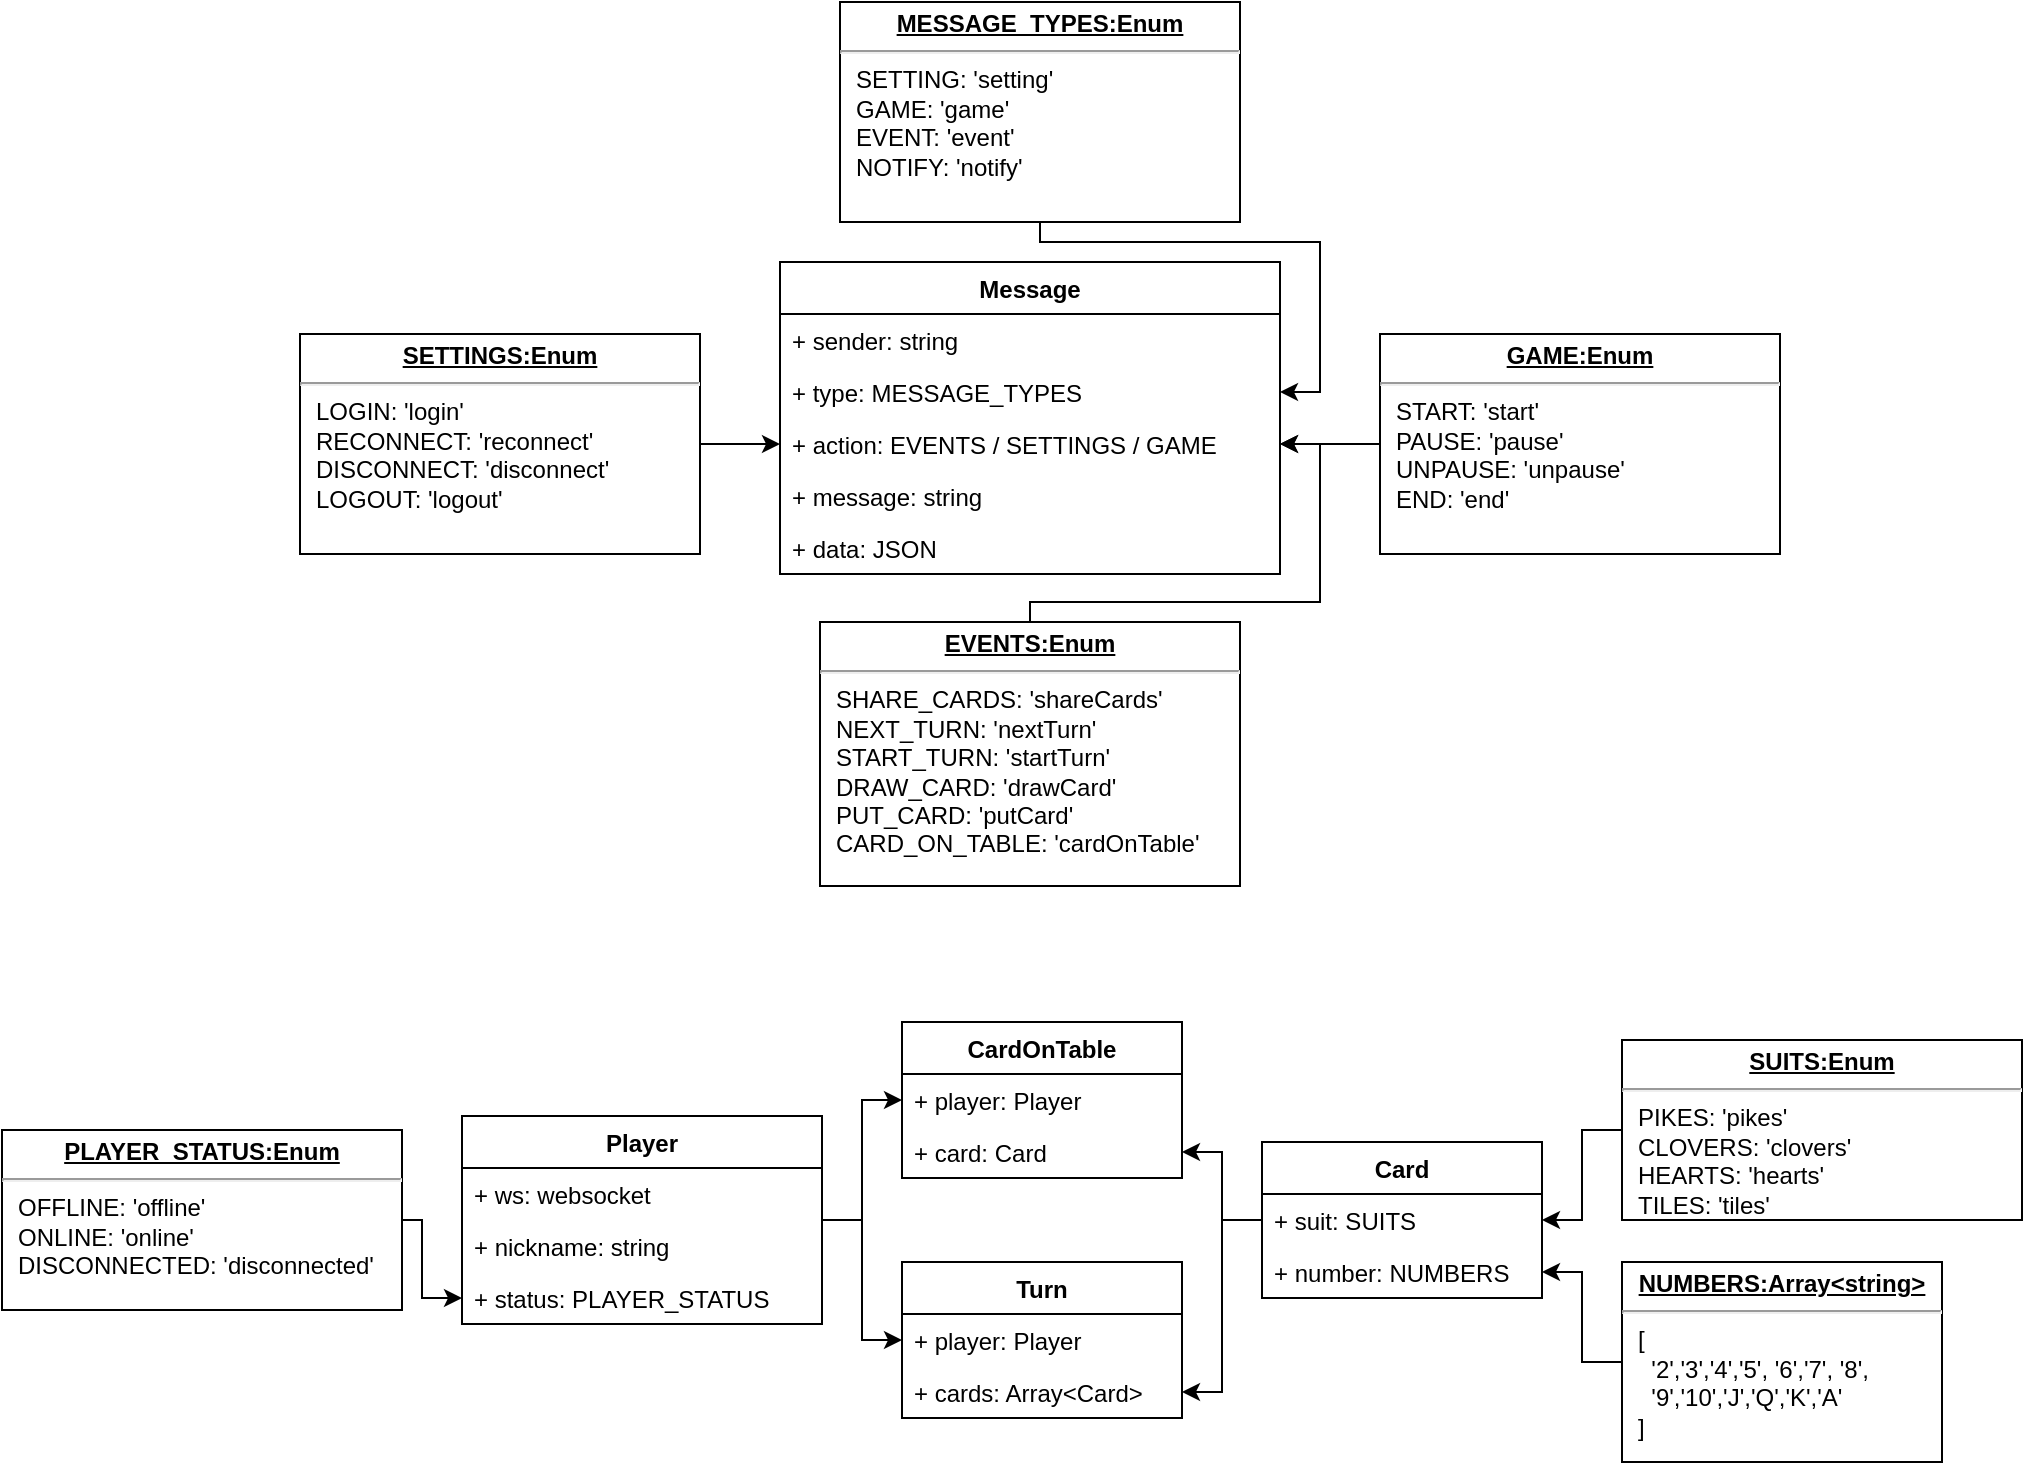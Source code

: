 <mxfile version="12.3.8" type="device" pages="1"><diagram id="axgpYNFJtFy2NadO1QL8" name="Page-1"><mxGraphModel dx="2523" dy="934" grid="1" gridSize="10" guides="1" tooltips="1" connect="1" arrows="1" fold="1" page="1" pageScale="1" pageWidth="850" pageHeight="1100" math="0" shadow="0"><root><mxCell id="0"/><mxCell id="1" parent="0"/><mxCell id="3-DKetpqNUS0GB1rAK4T-69" style="edgeStyle=orthogonalEdgeStyle;rounded=0;orthogonalLoop=1;jettySize=auto;html=1;" edge="1" parent="1" source="3-DKetpqNUS0GB1rAK4T-19" target="3-DKetpqNUS0GB1rAK4T-8"><mxGeometry relative="1" as="geometry"><Array as="points"><mxPoint x="-90" y="739"/><mxPoint x="-90" y="679"/></Array></mxGeometry></mxCell><mxCell id="3-DKetpqNUS0GB1rAK4T-70" style="edgeStyle=orthogonalEdgeStyle;rounded=0;orthogonalLoop=1;jettySize=auto;html=1;" edge="1" parent="1" source="3-DKetpqNUS0GB1rAK4T-19" target="3-DKetpqNUS0GB1rAK4T-50"><mxGeometry relative="1" as="geometry"/></mxCell><mxCell id="3-DKetpqNUS0GB1rAK4T-19" value="Player" style="swimlane;fontStyle=1;childLayout=stackLayout;horizontal=1;startSize=26;fillColor=none;horizontalStack=0;resizeParent=1;resizeParentMax=0;resizeLast=0;collapsible=1;marginBottom=0;" vertex="1" parent="1"><mxGeometry x="-290" y="687" width="180" height="104" as="geometry"/></mxCell><mxCell id="3-DKetpqNUS0GB1rAK4T-2" value="+ ws: websocket&#10;" style="text;strokeColor=none;fillColor=none;align=left;verticalAlign=top;spacingLeft=4;spacingRight=4;overflow=hidden;rotatable=0;points=[[0,0.5],[1,0.5]];portConstraint=eastwest;" vertex="1" parent="3-DKetpqNUS0GB1rAK4T-19"><mxGeometry y="26" width="180" height="26" as="geometry"/></mxCell><mxCell id="3-DKetpqNUS0GB1rAK4T-5" value="+ nickname: string&#10;" style="text;strokeColor=none;fillColor=none;align=left;verticalAlign=top;spacingLeft=4;spacingRight=4;overflow=hidden;rotatable=0;points=[[0,0.5],[1,0.5]];portConstraint=eastwest;" vertex="1" parent="3-DKetpqNUS0GB1rAK4T-19"><mxGeometry y="52" width="180" height="26" as="geometry"/></mxCell><mxCell id="3-DKetpqNUS0GB1rAK4T-6" value="+ status: PLAYER_STATUS&#10;" style="text;strokeColor=none;fillColor=none;align=left;verticalAlign=top;spacingLeft=4;spacingRight=4;overflow=hidden;rotatable=0;points=[[0,0.5],[1,0.5]];portConstraint=eastwest;" vertex="1" parent="3-DKetpqNUS0GB1rAK4T-19"><mxGeometry y="78" width="180" height="26" as="geometry"/></mxCell><mxCell id="3-DKetpqNUS0GB1rAK4T-23" value="Card" style="swimlane;fontStyle=1;childLayout=stackLayout;horizontal=1;startSize=26;fillColor=none;horizontalStack=0;resizeParent=1;resizeParentMax=0;resizeLast=0;collapsible=1;marginBottom=0;" vertex="1" parent="1"><mxGeometry x="110" y="700" width="140" height="78" as="geometry"/></mxCell><mxCell id="3-DKetpqNUS0GB1rAK4T-14" value="+ suit: SUITS&#10;" style="text;strokeColor=none;fillColor=none;align=left;verticalAlign=top;spacingLeft=4;spacingRight=4;overflow=hidden;rotatable=0;points=[[0,0.5],[1,0.5]];portConstraint=eastwest;" vertex="1" parent="3-DKetpqNUS0GB1rAK4T-23"><mxGeometry y="26" width="140" height="26" as="geometry"/></mxCell><mxCell id="3-DKetpqNUS0GB1rAK4T-16" value="+ number: NUMBERS&#10;" style="text;strokeColor=none;fillColor=none;align=left;verticalAlign=top;spacingLeft=4;spacingRight=4;overflow=hidden;rotatable=0;points=[[0,0.5],[1,0.5]];portConstraint=eastwest;" vertex="1" parent="3-DKetpqNUS0GB1rAK4T-23"><mxGeometry y="52" width="140" height="26" as="geometry"/></mxCell><mxCell id="3-DKetpqNUS0GB1rAK4T-31" value="CardOnTable" style="swimlane;fontStyle=1;childLayout=stackLayout;horizontal=1;startSize=26;fillColor=none;horizontalStack=0;resizeParent=1;resizeParentMax=0;resizeLast=0;collapsible=1;marginBottom=0;" vertex="1" parent="1"><mxGeometry x="-70" y="640" width="140" height="78" as="geometry"/></mxCell><mxCell id="3-DKetpqNUS0GB1rAK4T-8" value="+ player: Player&#10;" style="text;strokeColor=none;fillColor=none;align=left;verticalAlign=top;spacingLeft=4;spacingRight=4;overflow=hidden;rotatable=0;points=[[0,0.5],[1,0.5]];portConstraint=eastwest;" vertex="1" parent="3-DKetpqNUS0GB1rAK4T-31"><mxGeometry y="26" width="140" height="26" as="geometry"/></mxCell><mxCell id="3-DKetpqNUS0GB1rAK4T-9" value="+ card: Card&#10;" style="text;strokeColor=none;fillColor=none;align=left;verticalAlign=top;spacingLeft=4;spacingRight=4;overflow=hidden;rotatable=0;points=[[0,0.5],[1,0.5]];portConstraint=eastwest;" vertex="1" parent="3-DKetpqNUS0GB1rAK4T-31"><mxGeometry y="52" width="140" height="26" as="geometry"/></mxCell><mxCell id="3-DKetpqNUS0GB1rAK4T-71" style="edgeStyle=orthogonalEdgeStyle;rounded=0;orthogonalLoop=1;jettySize=auto;html=1;" edge="1" parent="1" source="3-DKetpqNUS0GB1rAK4T-40" target="3-DKetpqNUS0GB1rAK4T-6"><mxGeometry relative="1" as="geometry"><mxPoint x="-330" y="777.724" as="targetPoint"/><Array as="points"><mxPoint x="-310" y="739"/><mxPoint x="-310" y="778"/></Array></mxGeometry></mxCell><mxCell id="3-DKetpqNUS0GB1rAK4T-40" value="&lt;p style=&quot;margin: 4px 0px 0px ; text-align: center&quot;&gt;&lt;b&gt;&lt;u&gt;PLAYER_STATUS:Enum&lt;/u&gt;&lt;/b&gt;&lt;br&gt;&lt;/p&gt;&lt;hr&gt;&lt;p style=&quot;margin: 0px 0px 0px 8px&quot;&gt;OFFLINE: 'offline'&lt;/p&gt;&lt;p style=&quot;margin: 0px 0px 0px 8px&quot;&gt;ONLINE: 'online'&lt;/p&gt;&lt;p style=&quot;margin: 0px 0px 0px 8px&quot;&gt;DISCONNECTED: 'disconnected'&lt;/p&gt;" style="verticalAlign=top;align=left;overflow=fill;fontSize=12;fontFamily=Helvetica;html=1;" vertex="1" parent="1"><mxGeometry x="-520" y="694" width="200" height="90" as="geometry"/></mxCell><mxCell id="3-DKetpqNUS0GB1rAK4T-64" style="edgeStyle=orthogonalEdgeStyle;rounded=0;orthogonalLoop=1;jettySize=auto;html=1;" edge="1" parent="1" source="3-DKetpqNUS0GB1rAK4T-41" target="3-DKetpqNUS0GB1rAK4T-14"><mxGeometry relative="1" as="geometry"/></mxCell><mxCell id="3-DKetpqNUS0GB1rAK4T-41" value="&lt;p style=&quot;margin: 4px 0px 0px ; text-align: center&quot;&gt;&lt;b&gt;&lt;u&gt;SUITS:Enum&lt;/u&gt;&lt;/b&gt;&lt;br&gt;&lt;/p&gt;&lt;hr&gt;&lt;p style=&quot;margin: 0px 0px 0px 8px&quot;&gt;PIKES: 'pikes'&lt;/p&gt;&lt;p style=&quot;margin: 0px 0px 0px 8px&quot;&gt;CLOVERS: 'clovers'&lt;/p&gt;&lt;p style=&quot;margin: 0px 0px 0px 8px&quot;&gt;HEARTS: 'hearts'&lt;/p&gt;&lt;p style=&quot;margin: 0px 0px 0px 8px&quot;&gt;TILES: 'tiles'&lt;/p&gt;" style="verticalAlign=top;align=left;overflow=fill;fontSize=12;fontFamily=Helvetica;html=1;" vertex="1" parent="1"><mxGeometry x="290" y="649" width="200" height="90" as="geometry"/></mxCell><mxCell id="3-DKetpqNUS0GB1rAK4T-65" style="edgeStyle=orthogonalEdgeStyle;rounded=0;orthogonalLoop=1;jettySize=auto;html=1;" edge="1" parent="1" source="3-DKetpqNUS0GB1rAK4T-42" target="3-DKetpqNUS0GB1rAK4T-16"><mxGeometry relative="1" as="geometry"/></mxCell><mxCell id="3-DKetpqNUS0GB1rAK4T-42" value="&lt;p style=&quot;margin: 4px 0px 0px ; text-align: center&quot;&gt;&lt;b&gt;&lt;u&gt;NUMBERS:Array&amp;lt;string&amp;gt;&lt;/u&gt;&lt;/b&gt;&lt;br&gt;&lt;/p&gt;&lt;hr&gt;&lt;p style=&quot;margin: 0px 0px 0px 8px&quot;&gt;[&lt;/p&gt;&lt;p style=&quot;margin: 0px 0px 0px 8px&quot;&gt;&amp;nbsp; '2','3','4','5',&amp;nbsp;&lt;span&gt;'6','7',&amp;nbsp;&lt;/span&gt;&lt;span&gt;'8',&lt;/span&gt;&lt;/p&gt;&lt;p style=&quot;margin: 0px 0px 0px 8px&quot;&gt;&lt;span&gt;&amp;nbsp; '9',&lt;/span&gt;&lt;span&gt;'10','J','Q','K',&lt;/span&gt;&lt;span&gt;'A'&lt;/span&gt;&lt;/p&gt;&lt;p style=&quot;margin: 0px 0px 0px 8px&quot;&gt;]&lt;/p&gt;" style="verticalAlign=top;align=left;overflow=fill;fontSize=12;fontFamily=Helvetica;html=1;" vertex="1" parent="1"><mxGeometry x="290" y="760" width="160" height="100" as="geometry"/></mxCell><mxCell id="3-DKetpqNUS0GB1rAK4T-43" value="Message" style="swimlane;fontStyle=1;childLayout=stackLayout;horizontal=1;startSize=26;fillColor=none;horizontalStack=0;resizeParent=1;resizeParentMax=0;resizeLast=0;collapsible=1;marginBottom=0;" vertex="1" parent="1"><mxGeometry x="-131" y="260" width="250" height="156" as="geometry"/></mxCell><mxCell id="3-DKetpqNUS0GB1rAK4T-44" value="+ sender: string&#10;" style="text;strokeColor=none;fillColor=none;align=left;verticalAlign=top;spacingLeft=4;spacingRight=4;overflow=hidden;rotatable=0;points=[[0,0.5],[1,0.5]];portConstraint=eastwest;" vertex="1" parent="3-DKetpqNUS0GB1rAK4T-43"><mxGeometry y="26" width="250" height="26" as="geometry"/></mxCell><mxCell id="3-DKetpqNUS0GB1rAK4T-45" value="+ type: MESSAGE_TYPES&#10;" style="text;strokeColor=none;fillColor=none;align=left;verticalAlign=top;spacingLeft=4;spacingRight=4;overflow=hidden;rotatable=0;points=[[0,0.5],[1,0.5]];portConstraint=eastwest;" vertex="1" parent="3-DKetpqNUS0GB1rAK4T-43"><mxGeometry y="52" width="250" height="26" as="geometry"/></mxCell><mxCell id="3-DKetpqNUS0GB1rAK4T-46" value="+ action: EVENTS / SETTINGS / GAME&#10;" style="text;strokeColor=none;fillColor=none;align=left;verticalAlign=top;spacingLeft=4;spacingRight=4;overflow=hidden;rotatable=0;points=[[0,0.5],[1,0.5]];portConstraint=eastwest;" vertex="1" parent="3-DKetpqNUS0GB1rAK4T-43"><mxGeometry y="78" width="250" height="26" as="geometry"/></mxCell><mxCell id="3-DKetpqNUS0GB1rAK4T-47" value="+ message: string&#10;" style="text;strokeColor=none;fillColor=none;align=left;verticalAlign=top;spacingLeft=4;spacingRight=4;overflow=hidden;rotatable=0;points=[[0,0.5],[1,0.5]];portConstraint=eastwest;" vertex="1" parent="3-DKetpqNUS0GB1rAK4T-43"><mxGeometry y="104" width="250" height="26" as="geometry"/></mxCell><mxCell id="3-DKetpqNUS0GB1rAK4T-48" value="+ data: JSON&#10;" style="text;strokeColor=none;fillColor=none;align=left;verticalAlign=top;spacingLeft=4;spacingRight=4;overflow=hidden;rotatable=0;points=[[0,0.5],[1,0.5]];portConstraint=eastwest;" vertex="1" parent="3-DKetpqNUS0GB1rAK4T-43"><mxGeometry y="130" width="250" height="26" as="geometry"/></mxCell><mxCell id="3-DKetpqNUS0GB1rAK4T-49" value="Turn" style="swimlane;fontStyle=1;childLayout=stackLayout;horizontal=1;startSize=26;fillColor=none;horizontalStack=0;resizeParent=1;resizeParentMax=0;resizeLast=0;collapsible=1;marginBottom=0;" vertex="1" parent="1"><mxGeometry x="-70" y="760" width="140" height="78" as="geometry"/></mxCell><mxCell id="3-DKetpqNUS0GB1rAK4T-50" value="+ player: Player&#10;" style="text;strokeColor=none;fillColor=none;align=left;verticalAlign=top;spacingLeft=4;spacingRight=4;overflow=hidden;rotatable=0;points=[[0,0.5],[1,0.5]];portConstraint=eastwest;" vertex="1" parent="3-DKetpqNUS0GB1rAK4T-49"><mxGeometry y="26" width="140" height="26" as="geometry"/></mxCell><mxCell id="3-DKetpqNUS0GB1rAK4T-51" value="+ cards: Array&lt;Card&gt;&#10;" style="text;strokeColor=none;fillColor=none;align=left;verticalAlign=top;spacingLeft=4;spacingRight=4;overflow=hidden;rotatable=0;points=[[0,0.5],[1,0.5]];portConstraint=eastwest;" vertex="1" parent="3-DKetpqNUS0GB1rAK4T-49"><mxGeometry y="52" width="140" height="26" as="geometry"/></mxCell><mxCell id="3-DKetpqNUS0GB1rAK4T-60" style="edgeStyle=orthogonalEdgeStyle;rounded=0;orthogonalLoop=1;jettySize=auto;html=1;" edge="1" parent="1" source="3-DKetpqNUS0GB1rAK4T-52" target="3-DKetpqNUS0GB1rAK4T-46"><mxGeometry relative="1" as="geometry"/></mxCell><mxCell id="3-DKetpqNUS0GB1rAK4T-52" value="&lt;p style=&quot;margin: 4px 0px 0px ; text-align: center&quot;&gt;&lt;b&gt;&lt;u&gt;SETTINGS:Enum&lt;/u&gt;&lt;/b&gt;&lt;br&gt;&lt;/p&gt;&lt;hr&gt;&lt;p style=&quot;margin: 0px 0px 0px 8px&quot;&gt;LOGIN: 'login'&lt;/p&gt;&lt;p style=&quot;margin: 0px 0px 0px 8px&quot;&gt;RECONNECT: 'reconnect'&lt;/p&gt;&lt;p style=&quot;margin: 0px 0px 0px 8px&quot;&gt;DISCONNECT: 'disconnect'&lt;/p&gt;&lt;p style=&quot;margin: 0px 0px 0px 8px&quot;&gt;LOGOUT: 'logout'&lt;/p&gt;" style="verticalAlign=top;align=left;overflow=fill;fontSize=12;fontFamily=Helvetica;html=1;" vertex="1" parent="1"><mxGeometry x="-371" y="296" width="200" height="110" as="geometry"/></mxCell><mxCell id="3-DKetpqNUS0GB1rAK4T-58" style="edgeStyle=orthogonalEdgeStyle;rounded=0;orthogonalLoop=1;jettySize=auto;html=1;" edge="1" parent="1" source="3-DKetpqNUS0GB1rAK4T-53" target="3-DKetpqNUS0GB1rAK4T-45"><mxGeometry relative="1" as="geometry"><Array as="points"><mxPoint x="-1" y="250"/><mxPoint x="139" y="250"/><mxPoint x="139" y="325"/></Array></mxGeometry></mxCell><mxCell id="3-DKetpqNUS0GB1rAK4T-53" value="&lt;p style=&quot;margin: 4px 0px 0px ; text-align: center&quot;&gt;&lt;b&gt;&lt;u&gt;MESSAGE_TYPES:Enum&lt;/u&gt;&lt;/b&gt;&lt;br&gt;&lt;/p&gt;&lt;hr&gt;&lt;p style=&quot;margin: 0px 0px 0px 8px&quot;&gt;SETTING: 'setting'&lt;/p&gt;&lt;p style=&quot;margin: 0px 0px 0px 8px&quot;&gt;GAME: 'game'&lt;/p&gt;&lt;p style=&quot;margin: 0px 0px 0px 8px&quot;&gt;EVENT: 'event'&lt;/p&gt;&lt;p style=&quot;margin: 0px 0px 0px 8px&quot;&gt;NOTIFY: 'notify'&lt;/p&gt;" style="verticalAlign=top;align=left;overflow=fill;fontSize=12;fontFamily=Helvetica;html=1;" vertex="1" parent="1"><mxGeometry x="-101" y="130" width="200" height="110" as="geometry"/></mxCell><mxCell id="3-DKetpqNUS0GB1rAK4T-59" style="edgeStyle=orthogonalEdgeStyle;rounded=0;orthogonalLoop=1;jettySize=auto;html=1;" edge="1" parent="1" source="3-DKetpqNUS0GB1rAK4T-54" target="3-DKetpqNUS0GB1rAK4T-46"><mxGeometry relative="1" as="geometry"/></mxCell><mxCell id="3-DKetpqNUS0GB1rAK4T-54" value="&lt;p style=&quot;margin: 4px 0px 0px ; text-align: center&quot;&gt;&lt;b&gt;&lt;u&gt;GAME:Enum&lt;/u&gt;&lt;/b&gt;&lt;br&gt;&lt;/p&gt;&lt;hr&gt;&lt;p style=&quot;margin: 0px 0px 0px 8px&quot;&gt;START: 'start'&lt;/p&gt;&lt;p style=&quot;margin: 0px 0px 0px 8px&quot;&gt;PAUSE: 'pause'&lt;/p&gt;&lt;p style=&quot;margin: 0px 0px 0px 8px&quot;&gt;UNPAUSE: 'unpause'&lt;/p&gt;&lt;p style=&quot;margin: 0px 0px 0px 8px&quot;&gt;END: 'end'&lt;/p&gt;" style="verticalAlign=top;align=left;overflow=fill;fontSize=12;fontFamily=Helvetica;html=1;" vertex="1" parent="1"><mxGeometry x="169" y="296" width="200" height="110" as="geometry"/></mxCell><mxCell id="3-DKetpqNUS0GB1rAK4T-61" style="edgeStyle=orthogonalEdgeStyle;rounded=0;orthogonalLoop=1;jettySize=auto;html=1;" edge="1" parent="1" source="3-DKetpqNUS0GB1rAK4T-55" target="3-DKetpqNUS0GB1rAK4T-46"><mxGeometry relative="1" as="geometry"><Array as="points"><mxPoint x="-6" y="430"/><mxPoint x="139" y="430"/><mxPoint x="139" y="351"/></Array></mxGeometry></mxCell><mxCell id="3-DKetpqNUS0GB1rAK4T-55" value="&lt;p style=&quot;margin: 4px 0px 0px ; text-align: center&quot;&gt;&lt;b&gt;&lt;u&gt;EVENTS:Enum&lt;/u&gt;&lt;/b&gt;&lt;br&gt;&lt;/p&gt;&lt;hr&gt;&lt;p style=&quot;margin: 0px 0px 0px 8px&quot;&gt;SHARE_CARDS: 'shareCards'&lt;/p&gt;&lt;p style=&quot;margin: 0px 0px 0px 8px&quot;&gt;NEXT_TURN: 'nextTurn'&lt;/p&gt;&lt;p style=&quot;margin: 0px 0px 0px 8px&quot;&gt;START_TURN: 'startTurn'&lt;/p&gt;&lt;p style=&quot;margin: 0px 0px 0px 8px&quot;&gt;DRAW_CARD: 'drawCard'&lt;/p&gt;&lt;p style=&quot;margin: 0px 0px 0px 8px&quot;&gt;PUT_CARD: 'putCard'&lt;/p&gt;&lt;p style=&quot;margin: 0px 0px 0px 8px&quot;&gt;CARD_ON_TABLE: 'cardOnTable'&lt;/p&gt;" style="verticalAlign=top;align=left;overflow=fill;fontSize=12;fontFamily=Helvetica;html=1;" vertex="1" parent="1"><mxGeometry x="-111" y="440" width="210" height="132" as="geometry"/></mxCell><mxCell id="3-DKetpqNUS0GB1rAK4T-67" style="edgeStyle=orthogonalEdgeStyle;rounded=0;orthogonalLoop=1;jettySize=auto;html=1;" edge="1" parent="1" source="3-DKetpqNUS0GB1rAK4T-14" target="3-DKetpqNUS0GB1rAK4T-9"><mxGeometry relative="1" as="geometry"/></mxCell><mxCell id="3-DKetpqNUS0GB1rAK4T-68" style="edgeStyle=orthogonalEdgeStyle;rounded=0;orthogonalLoop=1;jettySize=auto;html=1;" edge="1" parent="1" source="3-DKetpqNUS0GB1rAK4T-14" target="3-DKetpqNUS0GB1rAK4T-51"><mxGeometry relative="1" as="geometry"/></mxCell></root></mxGraphModel></diagram></mxfile>